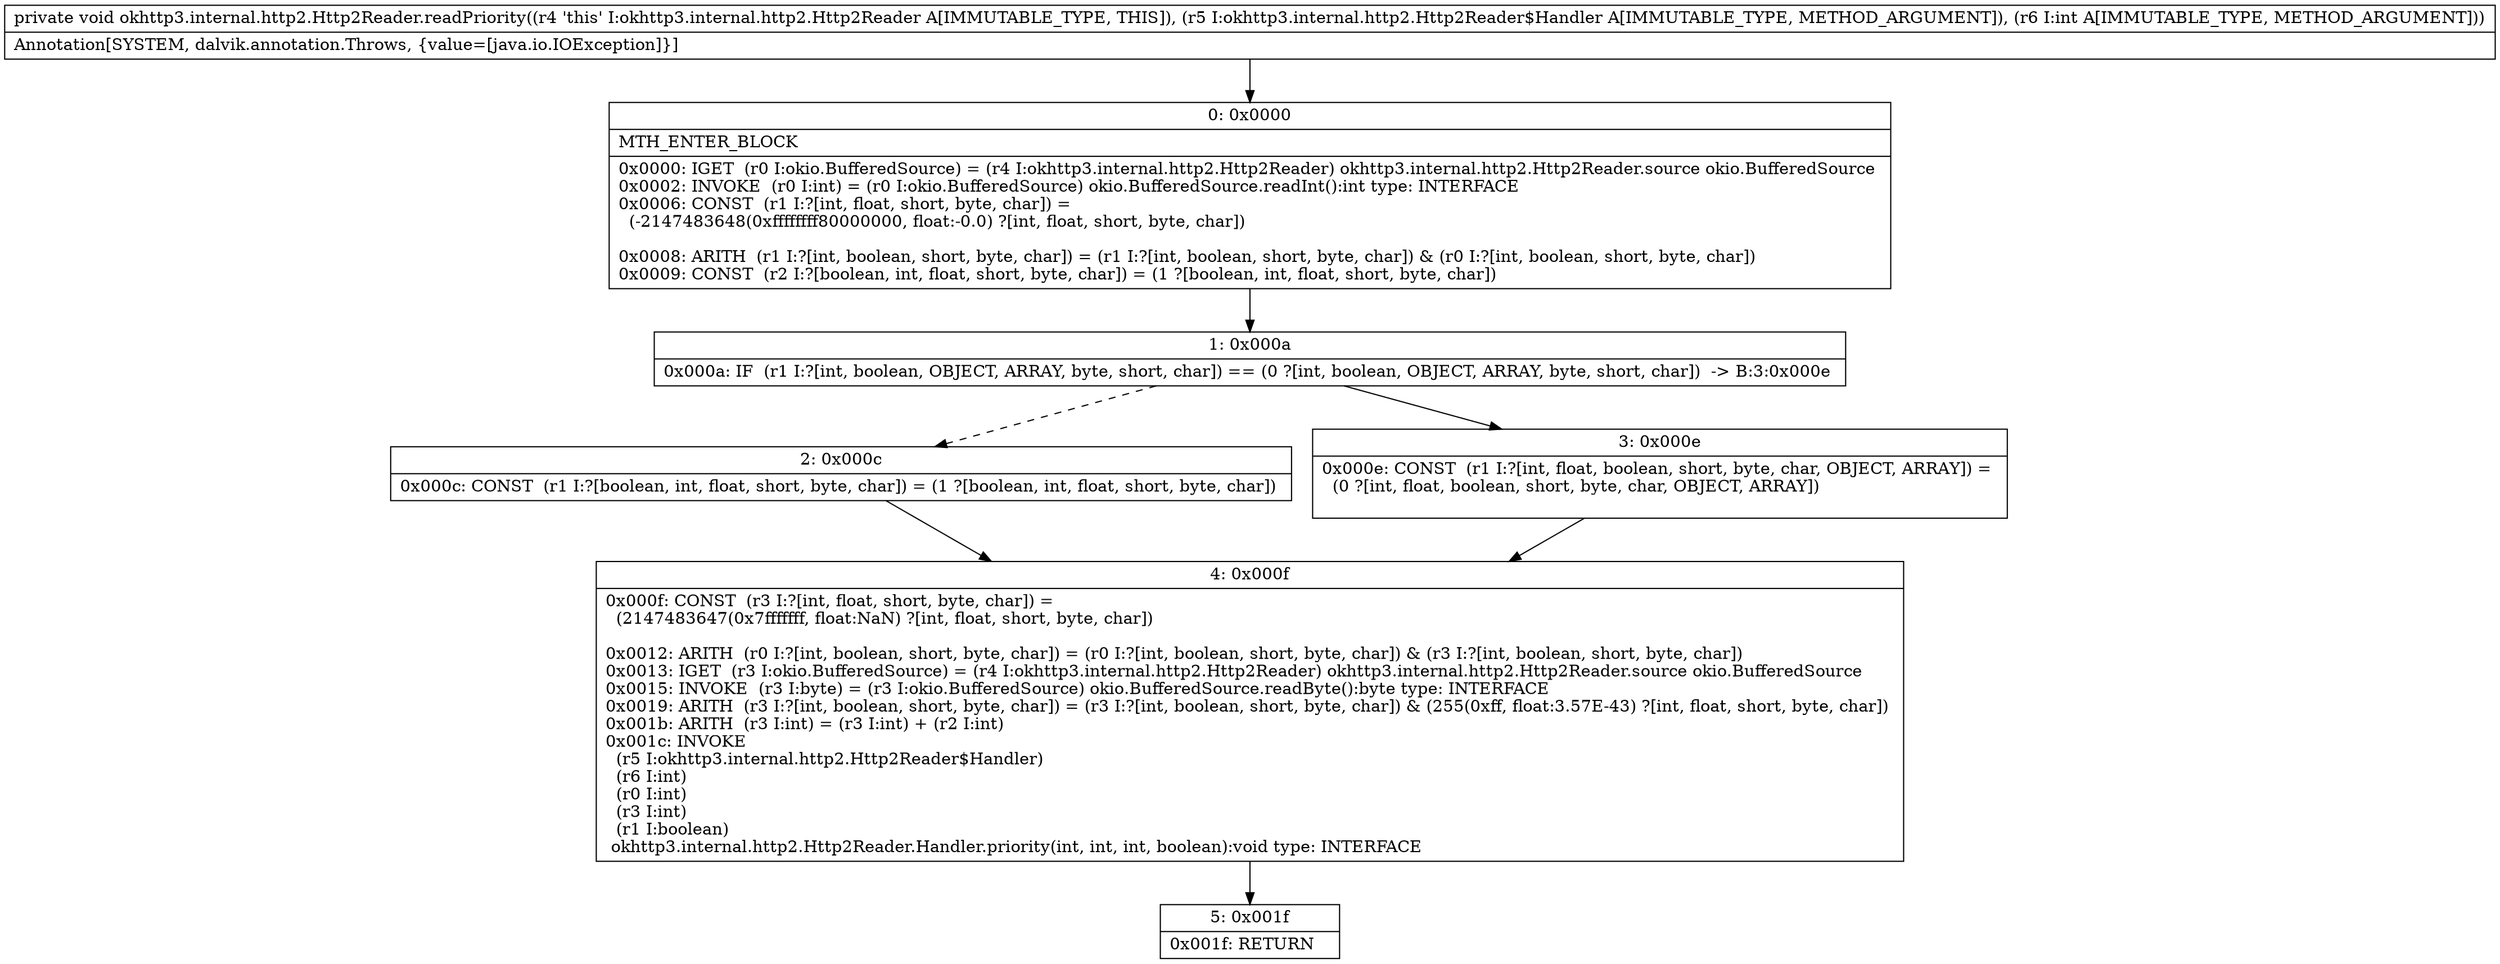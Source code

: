 digraph "CFG forokhttp3.internal.http2.Http2Reader.readPriority(Lokhttp3\/internal\/http2\/Http2Reader$Handler;I)V" {
Node_0 [shape=record,label="{0\:\ 0x0000|MTH_ENTER_BLOCK\l|0x0000: IGET  (r0 I:okio.BufferedSource) = (r4 I:okhttp3.internal.http2.Http2Reader) okhttp3.internal.http2.Http2Reader.source okio.BufferedSource \l0x0002: INVOKE  (r0 I:int) = (r0 I:okio.BufferedSource) okio.BufferedSource.readInt():int type: INTERFACE \l0x0006: CONST  (r1 I:?[int, float, short, byte, char]) = \l  (\-2147483648(0xffffffff80000000, float:\-0.0) ?[int, float, short, byte, char])\l \l0x0008: ARITH  (r1 I:?[int, boolean, short, byte, char]) = (r1 I:?[int, boolean, short, byte, char]) & (r0 I:?[int, boolean, short, byte, char]) \l0x0009: CONST  (r2 I:?[boolean, int, float, short, byte, char]) = (1 ?[boolean, int, float, short, byte, char]) \l}"];
Node_1 [shape=record,label="{1\:\ 0x000a|0x000a: IF  (r1 I:?[int, boolean, OBJECT, ARRAY, byte, short, char]) == (0 ?[int, boolean, OBJECT, ARRAY, byte, short, char])  \-\> B:3:0x000e \l}"];
Node_2 [shape=record,label="{2\:\ 0x000c|0x000c: CONST  (r1 I:?[boolean, int, float, short, byte, char]) = (1 ?[boolean, int, float, short, byte, char]) \l}"];
Node_3 [shape=record,label="{3\:\ 0x000e|0x000e: CONST  (r1 I:?[int, float, boolean, short, byte, char, OBJECT, ARRAY]) = \l  (0 ?[int, float, boolean, short, byte, char, OBJECT, ARRAY])\l \l}"];
Node_4 [shape=record,label="{4\:\ 0x000f|0x000f: CONST  (r3 I:?[int, float, short, byte, char]) = \l  (2147483647(0x7fffffff, float:NaN) ?[int, float, short, byte, char])\l \l0x0012: ARITH  (r0 I:?[int, boolean, short, byte, char]) = (r0 I:?[int, boolean, short, byte, char]) & (r3 I:?[int, boolean, short, byte, char]) \l0x0013: IGET  (r3 I:okio.BufferedSource) = (r4 I:okhttp3.internal.http2.Http2Reader) okhttp3.internal.http2.Http2Reader.source okio.BufferedSource \l0x0015: INVOKE  (r3 I:byte) = (r3 I:okio.BufferedSource) okio.BufferedSource.readByte():byte type: INTERFACE \l0x0019: ARITH  (r3 I:?[int, boolean, short, byte, char]) = (r3 I:?[int, boolean, short, byte, char]) & (255(0xff, float:3.57E\-43) ?[int, float, short, byte, char]) \l0x001b: ARITH  (r3 I:int) = (r3 I:int) + (r2 I:int) \l0x001c: INVOKE  \l  (r5 I:okhttp3.internal.http2.Http2Reader$Handler)\l  (r6 I:int)\l  (r0 I:int)\l  (r3 I:int)\l  (r1 I:boolean)\l okhttp3.internal.http2.Http2Reader.Handler.priority(int, int, int, boolean):void type: INTERFACE \l}"];
Node_5 [shape=record,label="{5\:\ 0x001f|0x001f: RETURN   \l}"];
MethodNode[shape=record,label="{private void okhttp3.internal.http2.Http2Reader.readPriority((r4 'this' I:okhttp3.internal.http2.Http2Reader A[IMMUTABLE_TYPE, THIS]), (r5 I:okhttp3.internal.http2.Http2Reader$Handler A[IMMUTABLE_TYPE, METHOD_ARGUMENT]), (r6 I:int A[IMMUTABLE_TYPE, METHOD_ARGUMENT]))  | Annotation[SYSTEM, dalvik.annotation.Throws, \{value=[java.io.IOException]\}]\l}"];
MethodNode -> Node_0;
Node_0 -> Node_1;
Node_1 -> Node_2[style=dashed];
Node_1 -> Node_3;
Node_2 -> Node_4;
Node_3 -> Node_4;
Node_4 -> Node_5;
}


